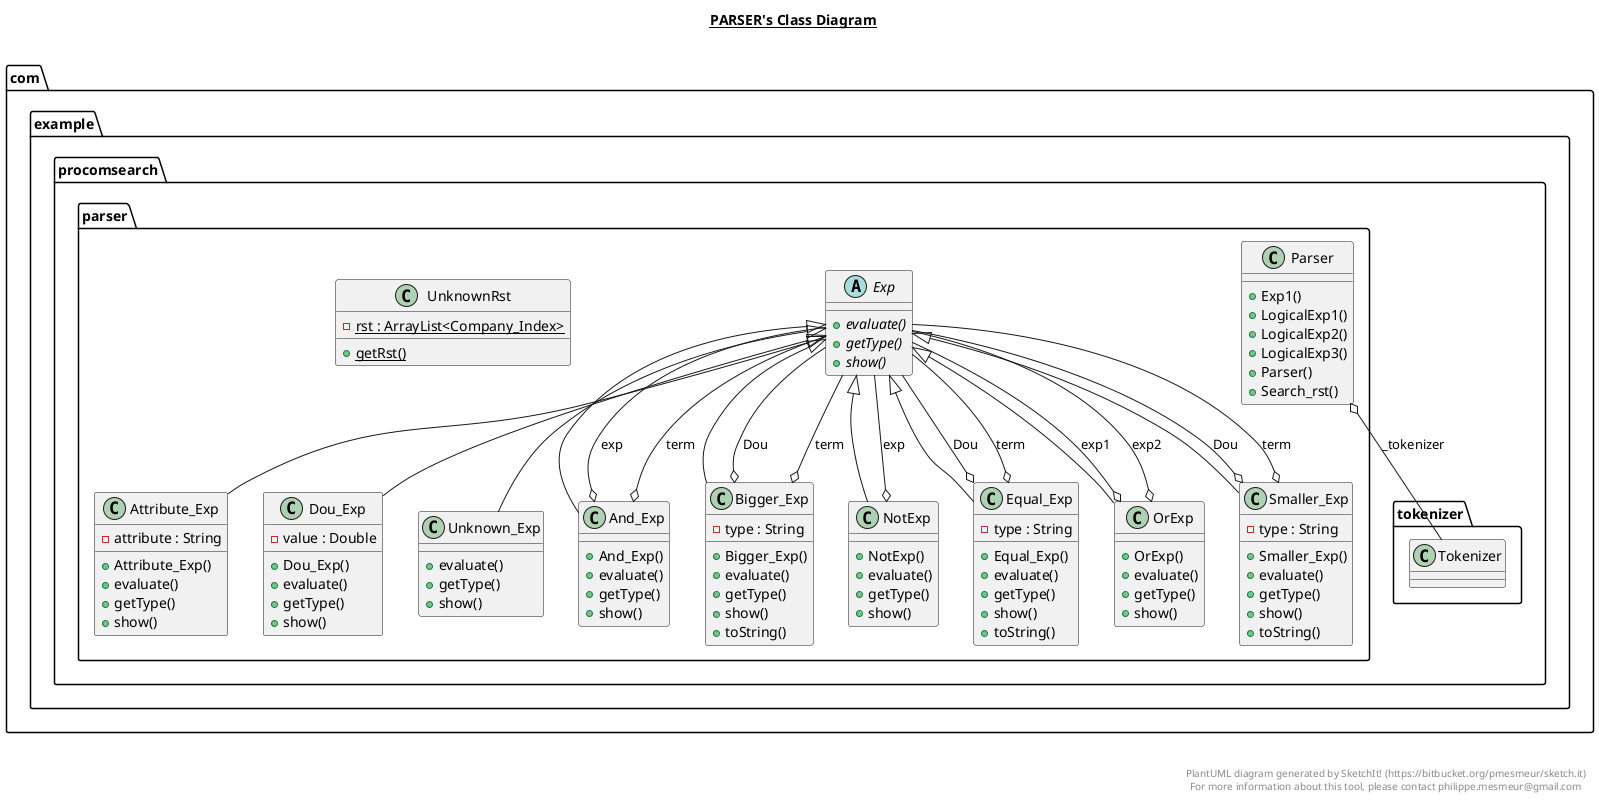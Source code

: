 @startuml

title __PARSER's Class Diagram__\n

  namespace com.example.procomsearch {
    namespace parser {
      class com.example.procomsearch.parser.And_Exp {
          + And_Exp()
          + evaluate()
          + getType()
          + show()
      }
    }
  }
  

  namespace com.example.procomsearch {
    namespace parser {
      class com.example.procomsearch.parser.Attribute_Exp {
          - attribute : String
          + Attribute_Exp()
          + evaluate()
          + getType()
          + show()
      }
    }
  }
  

  namespace com.example.procomsearch {
    namespace parser {
      class com.example.procomsearch.parser.Bigger_Exp {
          - type : String
          + Bigger_Exp()
          + evaluate()
          + getType()
          + show()
          + toString()
      }
    }
  }
  

  namespace com.example.procomsearch {
    namespace parser {
      class com.example.procomsearch.parser.Dou_Exp {
          - value : Double
          + Dou_Exp()
          + evaluate()
          + getType()
          + show()
      }
    }
  }
  

  namespace com.example.procomsearch {
    namespace parser {
      class com.example.procomsearch.parser.Equal_Exp {
          - type : String
          + Equal_Exp()
          + evaluate()
          + getType()
          + show()
          + toString()
      }
    }
  }
  

  namespace com.example.procomsearch {
    namespace parser {
      abstract class com.example.procomsearch.parser.Exp {
          {abstract} + evaluate()
          {abstract} + getType()
          {abstract} + show()
      }
    }
  }
  

  namespace com.example.procomsearch {
    namespace parser {
      class com.example.procomsearch.parser.NotExp {
          + NotExp()
          + evaluate()
          + getType()
          + show()
      }
    }
  }
  

  namespace com.example.procomsearch {
    namespace parser {
      class com.example.procomsearch.parser.OrExp {
          + OrExp()
          + evaluate()
          + getType()
          + show()
      }
    }
  }
  

  namespace com.example.procomsearch {
    namespace parser {
      class com.example.procomsearch.parser.Parser {
          + Exp1()
          + LogicalExp1()
          + LogicalExp2()
          + LogicalExp3()
          + Parser()
          + Search_rst()
      }
    }
  }
  

  namespace com.example.procomsearch {
    namespace parser {
      class com.example.procomsearch.parser.Smaller_Exp {
          - type : String
          + Smaller_Exp()
          + evaluate()
          + getType()
          + show()
          + toString()
      }
    }
  }
  

  namespace com.example.procomsearch {
    namespace parser {
      class com.example.procomsearch.parser.UnknownRst {
          {static} - rst : ArrayList<Company_Index>
          {static} + getRst()
      }
    }
  }
  

  namespace com.example.procomsearch {
    namespace parser {
      class com.example.procomsearch.parser.Unknown_Exp {
          + evaluate()
          + getType()
          + show()
      }
    }
  }
  

  com.example.procomsearch.parser.And_Exp -up-|> com.example.procomsearch.parser.Exp
  com.example.procomsearch.parser.And_Exp o-- com.example.procomsearch.parser.Exp : exp
  com.example.procomsearch.parser.And_Exp o-- com.example.procomsearch.parser.Exp : term
  com.example.procomsearch.parser.Attribute_Exp -up-|> com.example.procomsearch.parser.Exp
  com.example.procomsearch.parser.Bigger_Exp -up-|> com.example.procomsearch.parser.Exp
  com.example.procomsearch.parser.Bigger_Exp o-- com.example.procomsearch.parser.Exp : Dou
  com.example.procomsearch.parser.Bigger_Exp o-- com.example.procomsearch.parser.Exp : term
  com.example.procomsearch.parser.Dou_Exp -up-|> com.example.procomsearch.parser.Exp
  com.example.procomsearch.parser.Equal_Exp -up-|> com.example.procomsearch.parser.Exp
  com.example.procomsearch.parser.Equal_Exp o-- com.example.procomsearch.parser.Exp : Dou
  com.example.procomsearch.parser.Equal_Exp o-- com.example.procomsearch.parser.Exp : term
  com.example.procomsearch.parser.NotExp -up-|> com.example.procomsearch.parser.Exp
  com.example.procomsearch.parser.NotExp o-- com.example.procomsearch.parser.Exp : exp
  com.example.procomsearch.parser.OrExp -up-|> com.example.procomsearch.parser.Exp
  com.example.procomsearch.parser.OrExp o-- com.example.procomsearch.parser.Exp : exp1
  com.example.procomsearch.parser.OrExp o-- com.example.procomsearch.parser.Exp : exp2
  com.example.procomsearch.parser.Parser o-- com.example.procomsearch.tokenizer.Tokenizer : _tokenizer
  com.example.procomsearch.parser.Smaller_Exp -up-|> com.example.procomsearch.parser.Exp
  com.example.procomsearch.parser.Smaller_Exp o-- com.example.procomsearch.parser.Exp : Dou
  com.example.procomsearch.parser.Smaller_Exp o-- com.example.procomsearch.parser.Exp : term
  com.example.procomsearch.parser.Unknown_Exp -up-|> com.example.procomsearch.parser.Exp


right footer


PlantUML diagram generated by SketchIt! (https://bitbucket.org/pmesmeur/sketch.it)
For more information about this tool, please contact philippe.mesmeur@gmail.com
endfooter

@enduml
